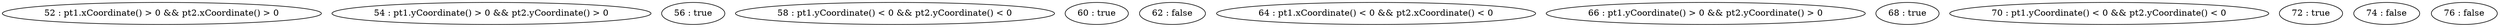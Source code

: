 digraph G {
"52 : pt1.xCoordinate() > 0 && pt2.xCoordinate() > 0"
"54 : pt1.yCoordinate() > 0 && pt2.yCoordinate() > 0"
"56 : true"
"58 : pt1.yCoordinate() < 0 && pt2.yCoordinate() < 0"
"60 : true"
"62 : false"
"64 : pt1.xCoordinate() < 0 && pt2.xCoordinate() < 0"
"66 : pt1.yCoordinate() > 0 && pt2.yCoordinate() > 0"
"68 : true"
"70 : pt1.yCoordinate() < 0 && pt2.yCoordinate() < 0"
"72 : true"
"74 : false"
"76 : false"
}